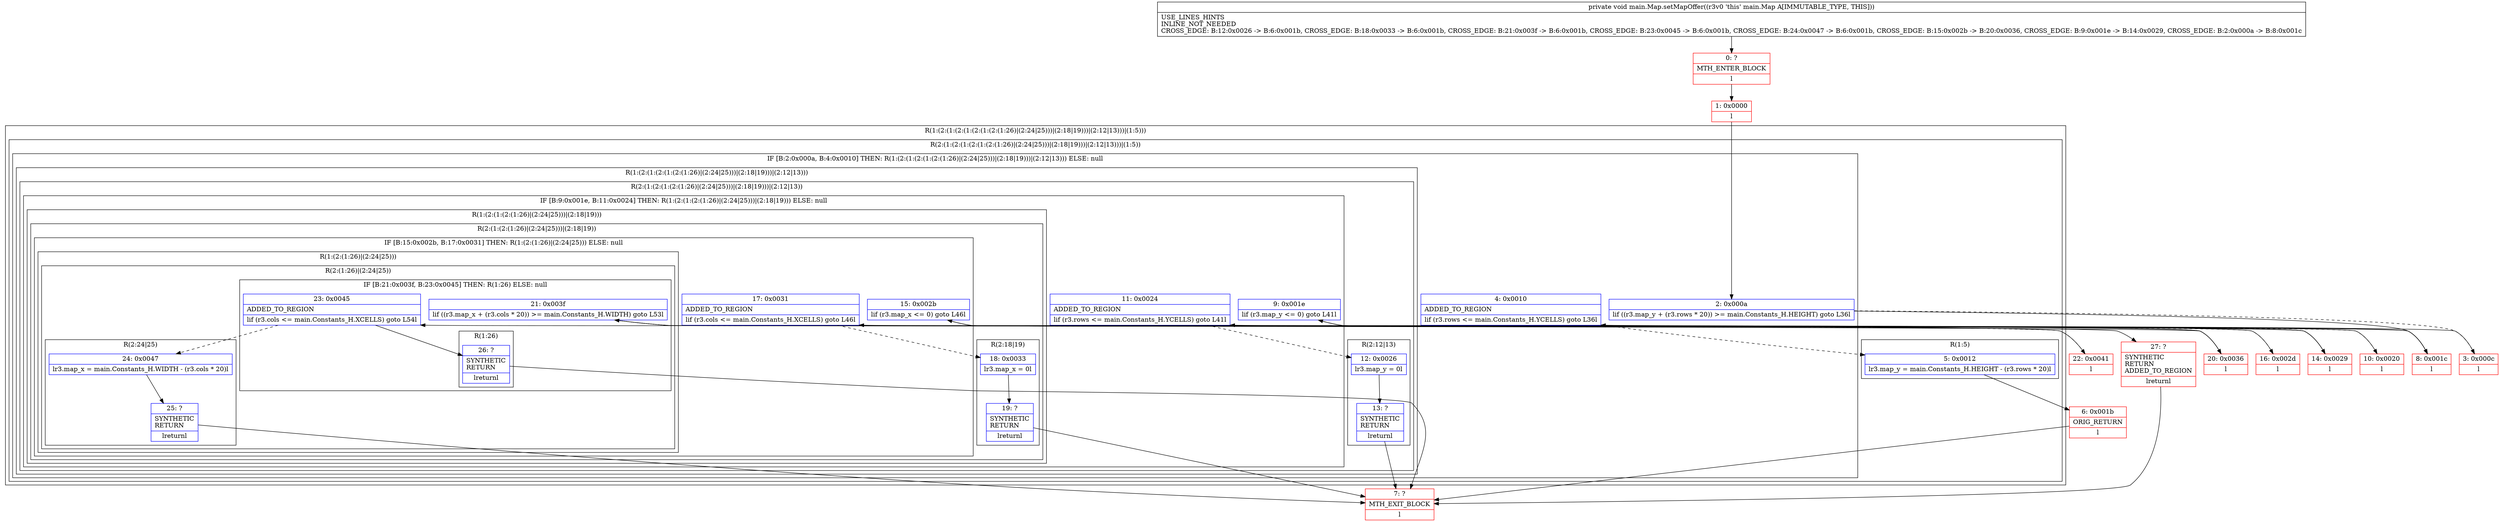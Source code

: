 digraph "CFG formain.Map.setMapOffer()V" {
subgraph cluster_Region_1198095042 {
label = "R(1:(2:(1:(2:(1:(2:(1:(2:(1:26)|(2:24|25)))|(2:18|19)))|(2:12|13)))|(1:5)))";
node [shape=record,color=blue];
subgraph cluster_Region_1049454970 {
label = "R(2:(1:(2:(1:(2:(1:(2:(1:26)|(2:24|25)))|(2:18|19)))|(2:12|13)))|(1:5))";
node [shape=record,color=blue];
subgraph cluster_IfRegion_214352929 {
label = "IF [B:2:0x000a, B:4:0x0010] THEN: R(1:(2:(1:(2:(1:(2:(1:26)|(2:24|25)))|(2:18|19)))|(2:12|13))) ELSE: null";
node [shape=record,color=blue];
Node_2 [shape=record,label="{2\:\ 0x000a|lif ((r3.map_y + (r3.rows * 20)) \>= main.Constants_H.HEIGHT) goto L36l}"];
Node_4 [shape=record,label="{4\:\ 0x0010|ADDED_TO_REGION\l|lif (r3.rows \<= main.Constants_H.YCELLS) goto L36l}"];
subgraph cluster_Region_700242872 {
label = "R(1:(2:(1:(2:(1:(2:(1:26)|(2:24|25)))|(2:18|19)))|(2:12|13)))";
node [shape=record,color=blue];
subgraph cluster_Region_621746983 {
label = "R(2:(1:(2:(1:(2:(1:26)|(2:24|25)))|(2:18|19)))|(2:12|13))";
node [shape=record,color=blue];
subgraph cluster_IfRegion_1880911941 {
label = "IF [B:9:0x001e, B:11:0x0024] THEN: R(1:(2:(1:(2:(1:26)|(2:24|25)))|(2:18|19))) ELSE: null";
node [shape=record,color=blue];
Node_9 [shape=record,label="{9\:\ 0x001e|lif (r3.map_y \<= 0) goto L41l}"];
Node_11 [shape=record,label="{11\:\ 0x0024|ADDED_TO_REGION\l|lif (r3.rows \<= main.Constants_H.YCELLS) goto L41l}"];
subgraph cluster_Region_1245795755 {
label = "R(1:(2:(1:(2:(1:26)|(2:24|25)))|(2:18|19)))";
node [shape=record,color=blue];
subgraph cluster_Region_91174464 {
label = "R(2:(1:(2:(1:26)|(2:24|25)))|(2:18|19))";
node [shape=record,color=blue];
subgraph cluster_IfRegion_1483002857 {
label = "IF [B:15:0x002b, B:17:0x0031] THEN: R(1:(2:(1:26)|(2:24|25))) ELSE: null";
node [shape=record,color=blue];
Node_15 [shape=record,label="{15\:\ 0x002b|lif (r3.map_x \<= 0) goto L46l}"];
Node_17 [shape=record,label="{17\:\ 0x0031|ADDED_TO_REGION\l|lif (r3.cols \<= main.Constants_H.XCELLS) goto L46l}"];
subgraph cluster_Region_1265180408 {
label = "R(1:(2:(1:26)|(2:24|25)))";
node [shape=record,color=blue];
subgraph cluster_Region_189130291 {
label = "R(2:(1:26)|(2:24|25))";
node [shape=record,color=blue];
subgraph cluster_IfRegion_2003045421 {
label = "IF [B:21:0x003f, B:23:0x0045] THEN: R(1:26) ELSE: null";
node [shape=record,color=blue];
Node_21 [shape=record,label="{21\:\ 0x003f|lif ((r3.map_x + (r3.cols * 20)) \>= main.Constants_H.WIDTH) goto L53l}"];
Node_23 [shape=record,label="{23\:\ 0x0045|ADDED_TO_REGION\l|lif (r3.cols \<= main.Constants_H.XCELLS) goto L54l}"];
subgraph cluster_Region_165769907 {
label = "R(1:26)";
node [shape=record,color=blue];
Node_26 [shape=record,label="{26\:\ ?|SYNTHETIC\lRETURN\l|lreturnl}"];
}
}
subgraph cluster_Region_184296361 {
label = "R(2:24|25)";
node [shape=record,color=blue];
Node_24 [shape=record,label="{24\:\ 0x0047|lr3.map_x = main.Constants_H.WIDTH \- (r3.cols * 20)l}"];
Node_25 [shape=record,label="{25\:\ ?|SYNTHETIC\lRETURN\l|lreturnl}"];
}
}
}
}
subgraph cluster_Region_783034555 {
label = "R(2:18|19)";
node [shape=record,color=blue];
Node_18 [shape=record,label="{18\:\ 0x0033|lr3.map_x = 0l}"];
Node_19 [shape=record,label="{19\:\ ?|SYNTHETIC\lRETURN\l|lreturnl}"];
}
}
}
}
subgraph cluster_Region_2038320167 {
label = "R(2:12|13)";
node [shape=record,color=blue];
Node_12 [shape=record,label="{12\:\ 0x0026|lr3.map_y = 0l}"];
Node_13 [shape=record,label="{13\:\ ?|SYNTHETIC\lRETURN\l|lreturnl}"];
}
}
}
}
subgraph cluster_Region_2072563025 {
label = "R(1:5)";
node [shape=record,color=blue];
Node_5 [shape=record,label="{5\:\ 0x0012|lr3.map_y = main.Constants_H.HEIGHT \- (r3.rows * 20)l}"];
}
}
}
Node_0 [shape=record,color=red,label="{0\:\ ?|MTH_ENTER_BLOCK\l|l}"];
Node_1 [shape=record,color=red,label="{1\:\ 0x0000|l}"];
Node_3 [shape=record,color=red,label="{3\:\ 0x000c|l}"];
Node_6 [shape=record,color=red,label="{6\:\ 0x001b|ORIG_RETURN\l|l}"];
Node_7 [shape=record,color=red,label="{7\:\ ?|MTH_EXIT_BLOCK\l|l}"];
Node_8 [shape=record,color=red,label="{8\:\ 0x001c|l}"];
Node_10 [shape=record,color=red,label="{10\:\ 0x0020|l}"];
Node_14 [shape=record,color=red,label="{14\:\ 0x0029|l}"];
Node_16 [shape=record,color=red,label="{16\:\ 0x002d|l}"];
Node_20 [shape=record,color=red,label="{20\:\ 0x0036|l}"];
Node_22 [shape=record,color=red,label="{22\:\ 0x0041|l}"];
Node_27 [shape=record,color=red,label="{27\:\ ?|SYNTHETIC\lRETURN\lADDED_TO_REGION\l|lreturnl}"];
MethodNode[shape=record,label="{private void main.Map.setMapOffer((r3v0 'this' main.Map A[IMMUTABLE_TYPE, THIS]))  | USE_LINES_HINTS\lINLINE_NOT_NEEDED\lCROSS_EDGE: B:12:0x0026 \-\> B:6:0x001b, CROSS_EDGE: B:18:0x0033 \-\> B:6:0x001b, CROSS_EDGE: B:21:0x003f \-\> B:6:0x001b, CROSS_EDGE: B:23:0x0045 \-\> B:6:0x001b, CROSS_EDGE: B:24:0x0047 \-\> B:6:0x001b, CROSS_EDGE: B:15:0x002b \-\> B:20:0x0036, CROSS_EDGE: B:9:0x001e \-\> B:14:0x0029, CROSS_EDGE: B:2:0x000a \-\> B:8:0x001c\l}"];
MethodNode -> Node_0;
Node_2 -> Node_3[style=dashed];
Node_2 -> Node_8;
Node_4 -> Node_5[style=dashed];
Node_4 -> Node_8;
Node_9 -> Node_10[style=dashed];
Node_9 -> Node_14;
Node_11 -> Node_12[style=dashed];
Node_11 -> Node_14;
Node_15 -> Node_16[style=dashed];
Node_15 -> Node_20;
Node_17 -> Node_18[style=dashed];
Node_17 -> Node_20;
Node_21 -> Node_22[style=dashed];
Node_21 -> Node_27;
Node_23 -> Node_24[style=dashed];
Node_23 -> Node_26;
Node_26 -> Node_7;
Node_24 -> Node_25;
Node_25 -> Node_7;
Node_18 -> Node_19;
Node_19 -> Node_7;
Node_12 -> Node_13;
Node_13 -> Node_7;
Node_5 -> Node_6;
Node_0 -> Node_1;
Node_1 -> Node_2;
Node_3 -> Node_4;
Node_6 -> Node_7;
Node_8 -> Node_9;
Node_10 -> Node_11;
Node_14 -> Node_15;
Node_16 -> Node_17;
Node_20 -> Node_21;
Node_22 -> Node_23;
Node_27 -> Node_7;
}

